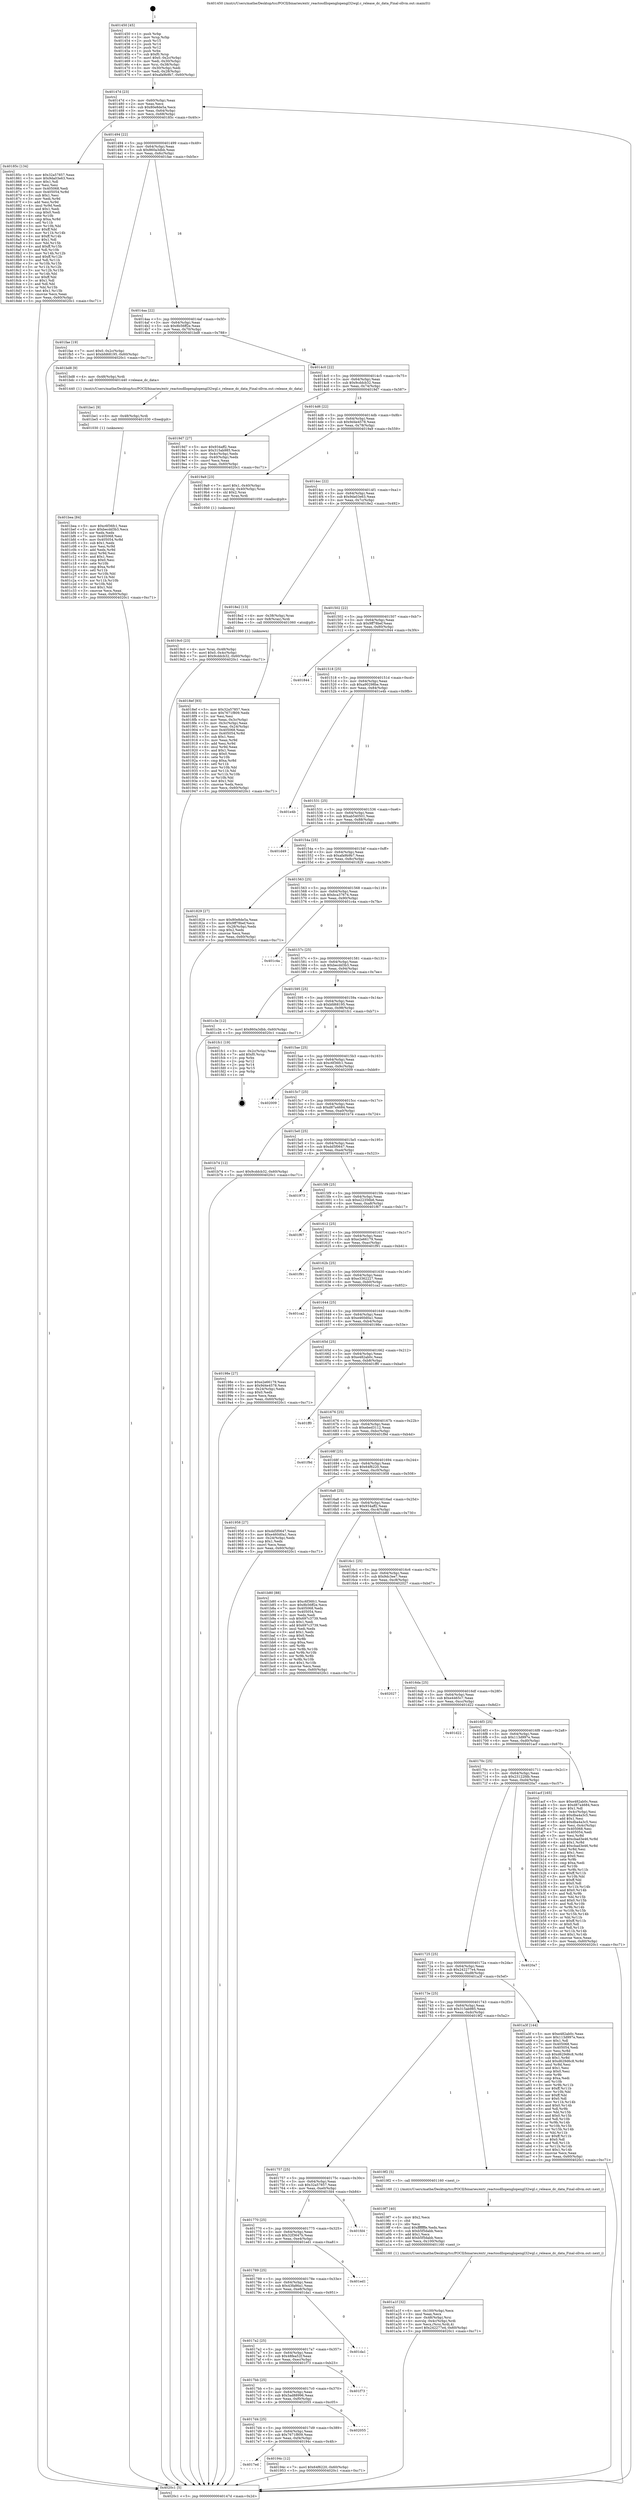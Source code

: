 digraph "0x401450" {
  label = "0x401450 (/mnt/c/Users/mathe/Desktop/tcc/POCII/binaries/extr_reactosdllopenglopengl32wgl.c_release_dc_data_Final-ollvm.out::main(0))"
  labelloc = "t"
  node[shape=record]

  Entry [label="",width=0.3,height=0.3,shape=circle,fillcolor=black,style=filled]
  "0x40147d" [label="{
     0x40147d [23]\l
     | [instrs]\l
     &nbsp;&nbsp;0x40147d \<+3\>: mov -0x60(%rbp),%eax\l
     &nbsp;&nbsp;0x401480 \<+2\>: mov %eax,%ecx\l
     &nbsp;&nbsp;0x401482 \<+6\>: sub $0x80e8de5a,%ecx\l
     &nbsp;&nbsp;0x401488 \<+3\>: mov %eax,-0x64(%rbp)\l
     &nbsp;&nbsp;0x40148b \<+3\>: mov %ecx,-0x68(%rbp)\l
     &nbsp;&nbsp;0x40148e \<+6\>: je 000000000040185c \<main+0x40c\>\l
  }"]
  "0x40185c" [label="{
     0x40185c [134]\l
     | [instrs]\l
     &nbsp;&nbsp;0x40185c \<+5\>: mov $0x32a57857,%eax\l
     &nbsp;&nbsp;0x401861 \<+5\>: mov $0x9da03e63,%ecx\l
     &nbsp;&nbsp;0x401866 \<+2\>: mov $0x1,%dl\l
     &nbsp;&nbsp;0x401868 \<+2\>: xor %esi,%esi\l
     &nbsp;&nbsp;0x40186a \<+7\>: mov 0x405068,%edi\l
     &nbsp;&nbsp;0x401871 \<+8\>: mov 0x405054,%r8d\l
     &nbsp;&nbsp;0x401879 \<+3\>: sub $0x1,%esi\l
     &nbsp;&nbsp;0x40187c \<+3\>: mov %edi,%r9d\l
     &nbsp;&nbsp;0x40187f \<+3\>: add %esi,%r9d\l
     &nbsp;&nbsp;0x401882 \<+4\>: imul %r9d,%edi\l
     &nbsp;&nbsp;0x401886 \<+3\>: and $0x1,%edi\l
     &nbsp;&nbsp;0x401889 \<+3\>: cmp $0x0,%edi\l
     &nbsp;&nbsp;0x40188c \<+4\>: sete %r10b\l
     &nbsp;&nbsp;0x401890 \<+4\>: cmp $0xa,%r8d\l
     &nbsp;&nbsp;0x401894 \<+4\>: setl %r11b\l
     &nbsp;&nbsp;0x401898 \<+3\>: mov %r10b,%bl\l
     &nbsp;&nbsp;0x40189b \<+3\>: xor $0xff,%bl\l
     &nbsp;&nbsp;0x40189e \<+3\>: mov %r11b,%r14b\l
     &nbsp;&nbsp;0x4018a1 \<+4\>: xor $0xff,%r14b\l
     &nbsp;&nbsp;0x4018a5 \<+3\>: xor $0x1,%dl\l
     &nbsp;&nbsp;0x4018a8 \<+3\>: mov %bl,%r15b\l
     &nbsp;&nbsp;0x4018ab \<+4\>: and $0xff,%r15b\l
     &nbsp;&nbsp;0x4018af \<+3\>: and %dl,%r10b\l
     &nbsp;&nbsp;0x4018b2 \<+3\>: mov %r14b,%r12b\l
     &nbsp;&nbsp;0x4018b5 \<+4\>: and $0xff,%r12b\l
     &nbsp;&nbsp;0x4018b9 \<+3\>: and %dl,%r11b\l
     &nbsp;&nbsp;0x4018bc \<+3\>: or %r10b,%r15b\l
     &nbsp;&nbsp;0x4018bf \<+3\>: or %r11b,%r12b\l
     &nbsp;&nbsp;0x4018c2 \<+3\>: xor %r12b,%r15b\l
     &nbsp;&nbsp;0x4018c5 \<+3\>: or %r14b,%bl\l
     &nbsp;&nbsp;0x4018c8 \<+3\>: xor $0xff,%bl\l
     &nbsp;&nbsp;0x4018cb \<+3\>: or $0x1,%dl\l
     &nbsp;&nbsp;0x4018ce \<+2\>: and %dl,%bl\l
     &nbsp;&nbsp;0x4018d0 \<+3\>: or %bl,%r15b\l
     &nbsp;&nbsp;0x4018d3 \<+4\>: test $0x1,%r15b\l
     &nbsp;&nbsp;0x4018d7 \<+3\>: cmovne %ecx,%eax\l
     &nbsp;&nbsp;0x4018da \<+3\>: mov %eax,-0x60(%rbp)\l
     &nbsp;&nbsp;0x4018dd \<+5\>: jmp 00000000004020c1 \<main+0xc71\>\l
  }"]
  "0x401494" [label="{
     0x401494 [22]\l
     | [instrs]\l
     &nbsp;&nbsp;0x401494 \<+5\>: jmp 0000000000401499 \<main+0x49\>\l
     &nbsp;&nbsp;0x401499 \<+3\>: mov -0x64(%rbp),%eax\l
     &nbsp;&nbsp;0x40149c \<+5\>: sub $0x860a3dbb,%eax\l
     &nbsp;&nbsp;0x4014a1 \<+3\>: mov %eax,-0x6c(%rbp)\l
     &nbsp;&nbsp;0x4014a4 \<+6\>: je 0000000000401fae \<main+0xb5e\>\l
  }"]
  Exit [label="",width=0.3,height=0.3,shape=circle,fillcolor=black,style=filled,peripheries=2]
  "0x401fae" [label="{
     0x401fae [19]\l
     | [instrs]\l
     &nbsp;&nbsp;0x401fae \<+7\>: movl $0x0,-0x2c(%rbp)\l
     &nbsp;&nbsp;0x401fb5 \<+7\>: movl $0xbfd68195,-0x60(%rbp)\l
     &nbsp;&nbsp;0x401fbc \<+5\>: jmp 00000000004020c1 \<main+0xc71\>\l
  }"]
  "0x4014aa" [label="{
     0x4014aa [22]\l
     | [instrs]\l
     &nbsp;&nbsp;0x4014aa \<+5\>: jmp 00000000004014af \<main+0x5f\>\l
     &nbsp;&nbsp;0x4014af \<+3\>: mov -0x64(%rbp),%eax\l
     &nbsp;&nbsp;0x4014b2 \<+5\>: sub $0x8b56ff2e,%eax\l
     &nbsp;&nbsp;0x4014b7 \<+3\>: mov %eax,-0x70(%rbp)\l
     &nbsp;&nbsp;0x4014ba \<+6\>: je 0000000000401bd8 \<main+0x788\>\l
  }"]
  "0x401bea" [label="{
     0x401bea [84]\l
     | [instrs]\l
     &nbsp;&nbsp;0x401bea \<+5\>: mov $0xc6f36fc1,%eax\l
     &nbsp;&nbsp;0x401bef \<+5\>: mov $0xbecdd3b3,%ecx\l
     &nbsp;&nbsp;0x401bf4 \<+2\>: xor %edx,%edx\l
     &nbsp;&nbsp;0x401bf6 \<+7\>: mov 0x405068,%esi\l
     &nbsp;&nbsp;0x401bfd \<+8\>: mov 0x405054,%r8d\l
     &nbsp;&nbsp;0x401c05 \<+3\>: sub $0x1,%edx\l
     &nbsp;&nbsp;0x401c08 \<+3\>: mov %esi,%r9d\l
     &nbsp;&nbsp;0x401c0b \<+3\>: add %edx,%r9d\l
     &nbsp;&nbsp;0x401c0e \<+4\>: imul %r9d,%esi\l
     &nbsp;&nbsp;0x401c12 \<+3\>: and $0x1,%esi\l
     &nbsp;&nbsp;0x401c15 \<+3\>: cmp $0x0,%esi\l
     &nbsp;&nbsp;0x401c18 \<+4\>: sete %r10b\l
     &nbsp;&nbsp;0x401c1c \<+4\>: cmp $0xa,%r8d\l
     &nbsp;&nbsp;0x401c20 \<+4\>: setl %r11b\l
     &nbsp;&nbsp;0x401c24 \<+3\>: mov %r10b,%bl\l
     &nbsp;&nbsp;0x401c27 \<+3\>: and %r11b,%bl\l
     &nbsp;&nbsp;0x401c2a \<+3\>: xor %r11b,%r10b\l
     &nbsp;&nbsp;0x401c2d \<+3\>: or %r10b,%bl\l
     &nbsp;&nbsp;0x401c30 \<+3\>: test $0x1,%bl\l
     &nbsp;&nbsp;0x401c33 \<+3\>: cmovne %ecx,%eax\l
     &nbsp;&nbsp;0x401c36 \<+3\>: mov %eax,-0x60(%rbp)\l
     &nbsp;&nbsp;0x401c39 \<+5\>: jmp 00000000004020c1 \<main+0xc71\>\l
  }"]
  "0x401bd8" [label="{
     0x401bd8 [9]\l
     | [instrs]\l
     &nbsp;&nbsp;0x401bd8 \<+4\>: mov -0x48(%rbp),%rdi\l
     &nbsp;&nbsp;0x401bdc \<+5\>: call 0000000000401440 \<release_dc_data\>\l
     | [calls]\l
     &nbsp;&nbsp;0x401440 \{1\} (/mnt/c/Users/mathe/Desktop/tcc/POCII/binaries/extr_reactosdllopenglopengl32wgl.c_release_dc_data_Final-ollvm.out::release_dc_data)\l
  }"]
  "0x4014c0" [label="{
     0x4014c0 [22]\l
     | [instrs]\l
     &nbsp;&nbsp;0x4014c0 \<+5\>: jmp 00000000004014c5 \<main+0x75\>\l
     &nbsp;&nbsp;0x4014c5 \<+3\>: mov -0x64(%rbp),%eax\l
     &nbsp;&nbsp;0x4014c8 \<+5\>: sub $0x9cddcb32,%eax\l
     &nbsp;&nbsp;0x4014cd \<+3\>: mov %eax,-0x74(%rbp)\l
     &nbsp;&nbsp;0x4014d0 \<+6\>: je 00000000004019d7 \<main+0x587\>\l
  }"]
  "0x401be1" [label="{
     0x401be1 [9]\l
     | [instrs]\l
     &nbsp;&nbsp;0x401be1 \<+4\>: mov -0x48(%rbp),%rdi\l
     &nbsp;&nbsp;0x401be5 \<+5\>: call 0000000000401030 \<free@plt\>\l
     | [calls]\l
     &nbsp;&nbsp;0x401030 \{1\} (unknown)\l
  }"]
  "0x4019d7" [label="{
     0x4019d7 [27]\l
     | [instrs]\l
     &nbsp;&nbsp;0x4019d7 \<+5\>: mov $0x934aff2,%eax\l
     &nbsp;&nbsp;0x4019dc \<+5\>: mov $0x315ab985,%ecx\l
     &nbsp;&nbsp;0x4019e1 \<+3\>: mov -0x4c(%rbp),%edx\l
     &nbsp;&nbsp;0x4019e4 \<+3\>: cmp -0x40(%rbp),%edx\l
     &nbsp;&nbsp;0x4019e7 \<+3\>: cmovl %ecx,%eax\l
     &nbsp;&nbsp;0x4019ea \<+3\>: mov %eax,-0x60(%rbp)\l
     &nbsp;&nbsp;0x4019ed \<+5\>: jmp 00000000004020c1 \<main+0xc71\>\l
  }"]
  "0x4014d6" [label="{
     0x4014d6 [22]\l
     | [instrs]\l
     &nbsp;&nbsp;0x4014d6 \<+5\>: jmp 00000000004014db \<main+0x8b\>\l
     &nbsp;&nbsp;0x4014db \<+3\>: mov -0x64(%rbp),%eax\l
     &nbsp;&nbsp;0x4014de \<+5\>: sub $0x9d4e4578,%eax\l
     &nbsp;&nbsp;0x4014e3 \<+3\>: mov %eax,-0x78(%rbp)\l
     &nbsp;&nbsp;0x4014e6 \<+6\>: je 00000000004019a9 \<main+0x559\>\l
  }"]
  "0x401a1f" [label="{
     0x401a1f [32]\l
     | [instrs]\l
     &nbsp;&nbsp;0x401a1f \<+6\>: mov -0x100(%rbp),%ecx\l
     &nbsp;&nbsp;0x401a25 \<+3\>: imul %eax,%ecx\l
     &nbsp;&nbsp;0x401a28 \<+4\>: mov -0x48(%rbp),%rsi\l
     &nbsp;&nbsp;0x401a2c \<+4\>: movslq -0x4c(%rbp),%rdi\l
     &nbsp;&nbsp;0x401a30 \<+3\>: mov %ecx,(%rsi,%rdi,4)\l
     &nbsp;&nbsp;0x401a33 \<+7\>: movl $0x242277e4,-0x60(%rbp)\l
     &nbsp;&nbsp;0x401a3a \<+5\>: jmp 00000000004020c1 \<main+0xc71\>\l
  }"]
  "0x4019a9" [label="{
     0x4019a9 [23]\l
     | [instrs]\l
     &nbsp;&nbsp;0x4019a9 \<+7\>: movl $0x1,-0x40(%rbp)\l
     &nbsp;&nbsp;0x4019b0 \<+4\>: movslq -0x40(%rbp),%rax\l
     &nbsp;&nbsp;0x4019b4 \<+4\>: shl $0x2,%rax\l
     &nbsp;&nbsp;0x4019b8 \<+3\>: mov %rax,%rdi\l
     &nbsp;&nbsp;0x4019bb \<+5\>: call 0000000000401050 \<malloc@plt\>\l
     | [calls]\l
     &nbsp;&nbsp;0x401050 \{1\} (unknown)\l
  }"]
  "0x4014ec" [label="{
     0x4014ec [22]\l
     | [instrs]\l
     &nbsp;&nbsp;0x4014ec \<+5\>: jmp 00000000004014f1 \<main+0xa1\>\l
     &nbsp;&nbsp;0x4014f1 \<+3\>: mov -0x64(%rbp),%eax\l
     &nbsp;&nbsp;0x4014f4 \<+5\>: sub $0x9da03e63,%eax\l
     &nbsp;&nbsp;0x4014f9 \<+3\>: mov %eax,-0x7c(%rbp)\l
     &nbsp;&nbsp;0x4014fc \<+6\>: je 00000000004018e2 \<main+0x492\>\l
  }"]
  "0x4019f7" [label="{
     0x4019f7 [40]\l
     | [instrs]\l
     &nbsp;&nbsp;0x4019f7 \<+5\>: mov $0x2,%ecx\l
     &nbsp;&nbsp;0x4019fc \<+1\>: cltd\l
     &nbsp;&nbsp;0x4019fd \<+2\>: idiv %ecx\l
     &nbsp;&nbsp;0x4019ff \<+6\>: imul $0xfffffffe,%edx,%ecx\l
     &nbsp;&nbsp;0x401a05 \<+6\>: sub $0xb5f5dabb,%ecx\l
     &nbsp;&nbsp;0x401a0b \<+3\>: add $0x1,%ecx\l
     &nbsp;&nbsp;0x401a0e \<+6\>: add $0xb5f5dabb,%ecx\l
     &nbsp;&nbsp;0x401a14 \<+6\>: mov %ecx,-0x100(%rbp)\l
     &nbsp;&nbsp;0x401a1a \<+5\>: call 0000000000401160 \<next_i\>\l
     | [calls]\l
     &nbsp;&nbsp;0x401160 \{1\} (/mnt/c/Users/mathe/Desktop/tcc/POCII/binaries/extr_reactosdllopenglopengl32wgl.c_release_dc_data_Final-ollvm.out::next_i)\l
  }"]
  "0x4018e2" [label="{
     0x4018e2 [13]\l
     | [instrs]\l
     &nbsp;&nbsp;0x4018e2 \<+4\>: mov -0x38(%rbp),%rax\l
     &nbsp;&nbsp;0x4018e6 \<+4\>: mov 0x8(%rax),%rdi\l
     &nbsp;&nbsp;0x4018ea \<+5\>: call 0000000000401060 \<atoi@plt\>\l
     | [calls]\l
     &nbsp;&nbsp;0x401060 \{1\} (unknown)\l
  }"]
  "0x401502" [label="{
     0x401502 [22]\l
     | [instrs]\l
     &nbsp;&nbsp;0x401502 \<+5\>: jmp 0000000000401507 \<main+0xb7\>\l
     &nbsp;&nbsp;0x401507 \<+3\>: mov -0x64(%rbp),%eax\l
     &nbsp;&nbsp;0x40150a \<+5\>: sub $0x9ff78bef,%eax\l
     &nbsp;&nbsp;0x40150f \<+3\>: mov %eax,-0x80(%rbp)\l
     &nbsp;&nbsp;0x401512 \<+6\>: je 0000000000401844 \<main+0x3f4\>\l
  }"]
  "0x4019c0" [label="{
     0x4019c0 [23]\l
     | [instrs]\l
     &nbsp;&nbsp;0x4019c0 \<+4\>: mov %rax,-0x48(%rbp)\l
     &nbsp;&nbsp;0x4019c4 \<+7\>: movl $0x0,-0x4c(%rbp)\l
     &nbsp;&nbsp;0x4019cb \<+7\>: movl $0x9cddcb32,-0x60(%rbp)\l
     &nbsp;&nbsp;0x4019d2 \<+5\>: jmp 00000000004020c1 \<main+0xc71\>\l
  }"]
  "0x401844" [label="{
     0x401844\l
  }", style=dashed]
  "0x401518" [label="{
     0x401518 [25]\l
     | [instrs]\l
     &nbsp;&nbsp;0x401518 \<+5\>: jmp 000000000040151d \<main+0xcd\>\l
     &nbsp;&nbsp;0x40151d \<+3\>: mov -0x64(%rbp),%eax\l
     &nbsp;&nbsp;0x401520 \<+5\>: sub $0xa90298be,%eax\l
     &nbsp;&nbsp;0x401525 \<+6\>: mov %eax,-0x84(%rbp)\l
     &nbsp;&nbsp;0x40152b \<+6\>: je 0000000000401e4b \<main+0x9fb\>\l
  }"]
  "0x4017ed" [label="{
     0x4017ed\l
  }", style=dashed]
  "0x401e4b" [label="{
     0x401e4b\l
  }", style=dashed]
  "0x401531" [label="{
     0x401531 [25]\l
     | [instrs]\l
     &nbsp;&nbsp;0x401531 \<+5\>: jmp 0000000000401536 \<main+0xe6\>\l
     &nbsp;&nbsp;0x401536 \<+3\>: mov -0x64(%rbp),%eax\l
     &nbsp;&nbsp;0x401539 \<+5\>: sub $0xab540501,%eax\l
     &nbsp;&nbsp;0x40153e \<+6\>: mov %eax,-0x88(%rbp)\l
     &nbsp;&nbsp;0x401544 \<+6\>: je 0000000000401d49 \<main+0x8f9\>\l
  }"]
  "0x40194c" [label="{
     0x40194c [12]\l
     | [instrs]\l
     &nbsp;&nbsp;0x40194c \<+7\>: movl $0x64f6220,-0x60(%rbp)\l
     &nbsp;&nbsp;0x401953 \<+5\>: jmp 00000000004020c1 \<main+0xc71\>\l
  }"]
  "0x401d49" [label="{
     0x401d49\l
  }", style=dashed]
  "0x40154a" [label="{
     0x40154a [25]\l
     | [instrs]\l
     &nbsp;&nbsp;0x40154a \<+5\>: jmp 000000000040154f \<main+0xff\>\l
     &nbsp;&nbsp;0x40154f \<+3\>: mov -0x64(%rbp),%eax\l
     &nbsp;&nbsp;0x401552 \<+5\>: sub $0xafa9b9b7,%eax\l
     &nbsp;&nbsp;0x401557 \<+6\>: mov %eax,-0x8c(%rbp)\l
     &nbsp;&nbsp;0x40155d \<+6\>: je 0000000000401829 \<main+0x3d9\>\l
  }"]
  "0x4017d4" [label="{
     0x4017d4 [25]\l
     | [instrs]\l
     &nbsp;&nbsp;0x4017d4 \<+5\>: jmp 00000000004017d9 \<main+0x389\>\l
     &nbsp;&nbsp;0x4017d9 \<+3\>: mov -0x64(%rbp),%eax\l
     &nbsp;&nbsp;0x4017dc \<+5\>: sub $0x7671f809,%eax\l
     &nbsp;&nbsp;0x4017e1 \<+6\>: mov %eax,-0xf4(%rbp)\l
     &nbsp;&nbsp;0x4017e7 \<+6\>: je 000000000040194c \<main+0x4fc\>\l
  }"]
  "0x401829" [label="{
     0x401829 [27]\l
     | [instrs]\l
     &nbsp;&nbsp;0x401829 \<+5\>: mov $0x80e8de5a,%eax\l
     &nbsp;&nbsp;0x40182e \<+5\>: mov $0x9ff78bef,%ecx\l
     &nbsp;&nbsp;0x401833 \<+3\>: mov -0x28(%rbp),%edx\l
     &nbsp;&nbsp;0x401836 \<+3\>: cmp $0x2,%edx\l
     &nbsp;&nbsp;0x401839 \<+3\>: cmovne %ecx,%eax\l
     &nbsp;&nbsp;0x40183c \<+3\>: mov %eax,-0x60(%rbp)\l
     &nbsp;&nbsp;0x40183f \<+5\>: jmp 00000000004020c1 \<main+0xc71\>\l
  }"]
  "0x401563" [label="{
     0x401563 [25]\l
     | [instrs]\l
     &nbsp;&nbsp;0x401563 \<+5\>: jmp 0000000000401568 \<main+0x118\>\l
     &nbsp;&nbsp;0x401568 \<+3\>: mov -0x64(%rbp),%eax\l
     &nbsp;&nbsp;0x40156b \<+5\>: sub $0xbca37674,%eax\l
     &nbsp;&nbsp;0x401570 \<+6\>: mov %eax,-0x90(%rbp)\l
     &nbsp;&nbsp;0x401576 \<+6\>: je 0000000000401c4a \<main+0x7fa\>\l
  }"]
  "0x4020c1" [label="{
     0x4020c1 [5]\l
     | [instrs]\l
     &nbsp;&nbsp;0x4020c1 \<+5\>: jmp 000000000040147d \<main+0x2d\>\l
  }"]
  "0x401450" [label="{
     0x401450 [45]\l
     | [instrs]\l
     &nbsp;&nbsp;0x401450 \<+1\>: push %rbp\l
     &nbsp;&nbsp;0x401451 \<+3\>: mov %rsp,%rbp\l
     &nbsp;&nbsp;0x401454 \<+2\>: push %r15\l
     &nbsp;&nbsp;0x401456 \<+2\>: push %r14\l
     &nbsp;&nbsp;0x401458 \<+2\>: push %r12\l
     &nbsp;&nbsp;0x40145a \<+1\>: push %rbx\l
     &nbsp;&nbsp;0x40145b \<+7\>: sub $0xf0,%rsp\l
     &nbsp;&nbsp;0x401462 \<+7\>: movl $0x0,-0x2c(%rbp)\l
     &nbsp;&nbsp;0x401469 \<+3\>: mov %edi,-0x30(%rbp)\l
     &nbsp;&nbsp;0x40146c \<+4\>: mov %rsi,-0x38(%rbp)\l
     &nbsp;&nbsp;0x401470 \<+3\>: mov -0x30(%rbp),%edi\l
     &nbsp;&nbsp;0x401473 \<+3\>: mov %edi,-0x28(%rbp)\l
     &nbsp;&nbsp;0x401476 \<+7\>: movl $0xafa9b9b7,-0x60(%rbp)\l
  }"]
  "0x4018ef" [label="{
     0x4018ef [93]\l
     | [instrs]\l
     &nbsp;&nbsp;0x4018ef \<+5\>: mov $0x32a57857,%ecx\l
     &nbsp;&nbsp;0x4018f4 \<+5\>: mov $0x7671f809,%edx\l
     &nbsp;&nbsp;0x4018f9 \<+2\>: xor %esi,%esi\l
     &nbsp;&nbsp;0x4018fb \<+3\>: mov %eax,-0x3c(%rbp)\l
     &nbsp;&nbsp;0x4018fe \<+3\>: mov -0x3c(%rbp),%eax\l
     &nbsp;&nbsp;0x401901 \<+3\>: mov %eax,-0x24(%rbp)\l
     &nbsp;&nbsp;0x401904 \<+7\>: mov 0x405068,%eax\l
     &nbsp;&nbsp;0x40190b \<+8\>: mov 0x405054,%r8d\l
     &nbsp;&nbsp;0x401913 \<+3\>: sub $0x1,%esi\l
     &nbsp;&nbsp;0x401916 \<+3\>: mov %eax,%r9d\l
     &nbsp;&nbsp;0x401919 \<+3\>: add %esi,%r9d\l
     &nbsp;&nbsp;0x40191c \<+4\>: imul %r9d,%eax\l
     &nbsp;&nbsp;0x401920 \<+3\>: and $0x1,%eax\l
     &nbsp;&nbsp;0x401923 \<+3\>: cmp $0x0,%eax\l
     &nbsp;&nbsp;0x401926 \<+4\>: sete %r10b\l
     &nbsp;&nbsp;0x40192a \<+4\>: cmp $0xa,%r8d\l
     &nbsp;&nbsp;0x40192e \<+4\>: setl %r11b\l
     &nbsp;&nbsp;0x401932 \<+3\>: mov %r10b,%bl\l
     &nbsp;&nbsp;0x401935 \<+3\>: and %r11b,%bl\l
     &nbsp;&nbsp;0x401938 \<+3\>: xor %r11b,%r10b\l
     &nbsp;&nbsp;0x40193b \<+3\>: or %r10b,%bl\l
     &nbsp;&nbsp;0x40193e \<+3\>: test $0x1,%bl\l
     &nbsp;&nbsp;0x401941 \<+3\>: cmovne %edx,%ecx\l
     &nbsp;&nbsp;0x401944 \<+3\>: mov %ecx,-0x60(%rbp)\l
     &nbsp;&nbsp;0x401947 \<+5\>: jmp 00000000004020c1 \<main+0xc71\>\l
  }"]
  "0x402055" [label="{
     0x402055\l
  }", style=dashed]
  "0x401c4a" [label="{
     0x401c4a\l
  }", style=dashed]
  "0x40157c" [label="{
     0x40157c [25]\l
     | [instrs]\l
     &nbsp;&nbsp;0x40157c \<+5\>: jmp 0000000000401581 \<main+0x131\>\l
     &nbsp;&nbsp;0x401581 \<+3\>: mov -0x64(%rbp),%eax\l
     &nbsp;&nbsp;0x401584 \<+5\>: sub $0xbecdd3b3,%eax\l
     &nbsp;&nbsp;0x401589 \<+6\>: mov %eax,-0x94(%rbp)\l
     &nbsp;&nbsp;0x40158f \<+6\>: je 0000000000401c3e \<main+0x7ee\>\l
  }"]
  "0x4017bb" [label="{
     0x4017bb [25]\l
     | [instrs]\l
     &nbsp;&nbsp;0x4017bb \<+5\>: jmp 00000000004017c0 \<main+0x370\>\l
     &nbsp;&nbsp;0x4017c0 \<+3\>: mov -0x64(%rbp),%eax\l
     &nbsp;&nbsp;0x4017c3 \<+5\>: sub $0x5ad88996,%eax\l
     &nbsp;&nbsp;0x4017c8 \<+6\>: mov %eax,-0xf0(%rbp)\l
     &nbsp;&nbsp;0x4017ce \<+6\>: je 0000000000402055 \<main+0xc05\>\l
  }"]
  "0x401c3e" [label="{
     0x401c3e [12]\l
     | [instrs]\l
     &nbsp;&nbsp;0x401c3e \<+7\>: movl $0x860a3dbb,-0x60(%rbp)\l
     &nbsp;&nbsp;0x401c45 \<+5\>: jmp 00000000004020c1 \<main+0xc71\>\l
  }"]
  "0x401595" [label="{
     0x401595 [25]\l
     | [instrs]\l
     &nbsp;&nbsp;0x401595 \<+5\>: jmp 000000000040159a \<main+0x14a\>\l
     &nbsp;&nbsp;0x40159a \<+3\>: mov -0x64(%rbp),%eax\l
     &nbsp;&nbsp;0x40159d \<+5\>: sub $0xbfd68195,%eax\l
     &nbsp;&nbsp;0x4015a2 \<+6\>: mov %eax,-0x98(%rbp)\l
     &nbsp;&nbsp;0x4015a8 \<+6\>: je 0000000000401fc1 \<main+0xb71\>\l
  }"]
  "0x401f73" [label="{
     0x401f73\l
  }", style=dashed]
  "0x401fc1" [label="{
     0x401fc1 [19]\l
     | [instrs]\l
     &nbsp;&nbsp;0x401fc1 \<+3\>: mov -0x2c(%rbp),%eax\l
     &nbsp;&nbsp;0x401fc4 \<+7\>: add $0xf0,%rsp\l
     &nbsp;&nbsp;0x401fcb \<+1\>: pop %rbx\l
     &nbsp;&nbsp;0x401fcc \<+2\>: pop %r12\l
     &nbsp;&nbsp;0x401fce \<+2\>: pop %r14\l
     &nbsp;&nbsp;0x401fd0 \<+2\>: pop %r15\l
     &nbsp;&nbsp;0x401fd2 \<+1\>: pop %rbp\l
     &nbsp;&nbsp;0x401fd3 \<+1\>: ret\l
  }"]
  "0x4015ae" [label="{
     0x4015ae [25]\l
     | [instrs]\l
     &nbsp;&nbsp;0x4015ae \<+5\>: jmp 00000000004015b3 \<main+0x163\>\l
     &nbsp;&nbsp;0x4015b3 \<+3\>: mov -0x64(%rbp),%eax\l
     &nbsp;&nbsp;0x4015b6 \<+5\>: sub $0xc6f36fc1,%eax\l
     &nbsp;&nbsp;0x4015bb \<+6\>: mov %eax,-0x9c(%rbp)\l
     &nbsp;&nbsp;0x4015c1 \<+6\>: je 0000000000402009 \<main+0xbb9\>\l
  }"]
  "0x4017a2" [label="{
     0x4017a2 [25]\l
     | [instrs]\l
     &nbsp;&nbsp;0x4017a2 \<+5\>: jmp 00000000004017a7 \<main+0x357\>\l
     &nbsp;&nbsp;0x4017a7 \<+3\>: mov -0x64(%rbp),%eax\l
     &nbsp;&nbsp;0x4017aa \<+5\>: sub $0x48fea52f,%eax\l
     &nbsp;&nbsp;0x4017af \<+6\>: mov %eax,-0xec(%rbp)\l
     &nbsp;&nbsp;0x4017b5 \<+6\>: je 0000000000401f73 \<main+0xb23\>\l
  }"]
  "0x402009" [label="{
     0x402009\l
  }", style=dashed]
  "0x4015c7" [label="{
     0x4015c7 [25]\l
     | [instrs]\l
     &nbsp;&nbsp;0x4015c7 \<+5\>: jmp 00000000004015cc \<main+0x17c\>\l
     &nbsp;&nbsp;0x4015cc \<+3\>: mov -0x64(%rbp),%eax\l
     &nbsp;&nbsp;0x4015cf \<+5\>: sub $0xd87a4684,%eax\l
     &nbsp;&nbsp;0x4015d4 \<+6\>: mov %eax,-0xa0(%rbp)\l
     &nbsp;&nbsp;0x4015da \<+6\>: je 0000000000401b74 \<main+0x724\>\l
  }"]
  "0x401da1" [label="{
     0x401da1\l
  }", style=dashed]
  "0x401b74" [label="{
     0x401b74 [12]\l
     | [instrs]\l
     &nbsp;&nbsp;0x401b74 \<+7\>: movl $0x9cddcb32,-0x60(%rbp)\l
     &nbsp;&nbsp;0x401b7b \<+5\>: jmp 00000000004020c1 \<main+0xc71\>\l
  }"]
  "0x4015e0" [label="{
     0x4015e0 [25]\l
     | [instrs]\l
     &nbsp;&nbsp;0x4015e0 \<+5\>: jmp 00000000004015e5 \<main+0x195\>\l
     &nbsp;&nbsp;0x4015e5 \<+3\>: mov -0x64(%rbp),%eax\l
     &nbsp;&nbsp;0x4015e8 \<+5\>: sub $0xdd5f0647,%eax\l
     &nbsp;&nbsp;0x4015ed \<+6\>: mov %eax,-0xa4(%rbp)\l
     &nbsp;&nbsp;0x4015f3 \<+6\>: je 0000000000401973 \<main+0x523\>\l
  }"]
  "0x401789" [label="{
     0x401789 [25]\l
     | [instrs]\l
     &nbsp;&nbsp;0x401789 \<+5\>: jmp 000000000040178e \<main+0x33e\>\l
     &nbsp;&nbsp;0x40178e \<+3\>: mov -0x64(%rbp),%eax\l
     &nbsp;&nbsp;0x401791 \<+5\>: sub $0x43fa86a1,%eax\l
     &nbsp;&nbsp;0x401796 \<+6\>: mov %eax,-0xe8(%rbp)\l
     &nbsp;&nbsp;0x40179c \<+6\>: je 0000000000401da1 \<main+0x951\>\l
  }"]
  "0x401973" [label="{
     0x401973\l
  }", style=dashed]
  "0x4015f9" [label="{
     0x4015f9 [25]\l
     | [instrs]\l
     &nbsp;&nbsp;0x4015f9 \<+5\>: jmp 00000000004015fe \<main+0x1ae\>\l
     &nbsp;&nbsp;0x4015fe \<+3\>: mov -0x64(%rbp),%eax\l
     &nbsp;&nbsp;0x401601 \<+5\>: sub $0xe22356b6,%eax\l
     &nbsp;&nbsp;0x401606 \<+6\>: mov %eax,-0xa8(%rbp)\l
     &nbsp;&nbsp;0x40160c \<+6\>: je 0000000000401f67 \<main+0xb17\>\l
  }"]
  "0x401ed1" [label="{
     0x401ed1\l
  }", style=dashed]
  "0x401f67" [label="{
     0x401f67\l
  }", style=dashed]
  "0x401612" [label="{
     0x401612 [25]\l
     | [instrs]\l
     &nbsp;&nbsp;0x401612 \<+5\>: jmp 0000000000401617 \<main+0x1c7\>\l
     &nbsp;&nbsp;0x401617 \<+3\>: mov -0x64(%rbp),%eax\l
     &nbsp;&nbsp;0x40161a \<+5\>: sub $0xe2e66179,%eax\l
     &nbsp;&nbsp;0x40161f \<+6\>: mov %eax,-0xac(%rbp)\l
     &nbsp;&nbsp;0x401625 \<+6\>: je 0000000000401f91 \<main+0xb41\>\l
  }"]
  "0x401770" [label="{
     0x401770 [25]\l
     | [instrs]\l
     &nbsp;&nbsp;0x401770 \<+5\>: jmp 0000000000401775 \<main+0x325\>\l
     &nbsp;&nbsp;0x401775 \<+3\>: mov -0x64(%rbp),%eax\l
     &nbsp;&nbsp;0x401778 \<+5\>: sub $0x32f3647b,%eax\l
     &nbsp;&nbsp;0x40177d \<+6\>: mov %eax,-0xe4(%rbp)\l
     &nbsp;&nbsp;0x401783 \<+6\>: je 0000000000401ed1 \<main+0xa81\>\l
  }"]
  "0x401f91" [label="{
     0x401f91\l
  }", style=dashed]
  "0x40162b" [label="{
     0x40162b [25]\l
     | [instrs]\l
     &nbsp;&nbsp;0x40162b \<+5\>: jmp 0000000000401630 \<main+0x1e0\>\l
     &nbsp;&nbsp;0x401630 \<+3\>: mov -0x64(%rbp),%eax\l
     &nbsp;&nbsp;0x401633 \<+5\>: sub $0xe3362227,%eax\l
     &nbsp;&nbsp;0x401638 \<+6\>: mov %eax,-0xb0(%rbp)\l
     &nbsp;&nbsp;0x40163e \<+6\>: je 0000000000401ca2 \<main+0x852\>\l
  }"]
  "0x401fd4" [label="{
     0x401fd4\l
  }", style=dashed]
  "0x401ca2" [label="{
     0x401ca2\l
  }", style=dashed]
  "0x401644" [label="{
     0x401644 [25]\l
     | [instrs]\l
     &nbsp;&nbsp;0x401644 \<+5\>: jmp 0000000000401649 \<main+0x1f9\>\l
     &nbsp;&nbsp;0x401649 \<+3\>: mov -0x64(%rbp),%eax\l
     &nbsp;&nbsp;0x40164c \<+5\>: sub $0xe460d0a1,%eax\l
     &nbsp;&nbsp;0x401651 \<+6\>: mov %eax,-0xb4(%rbp)\l
     &nbsp;&nbsp;0x401657 \<+6\>: je 000000000040198e \<main+0x53e\>\l
  }"]
  "0x401757" [label="{
     0x401757 [25]\l
     | [instrs]\l
     &nbsp;&nbsp;0x401757 \<+5\>: jmp 000000000040175c \<main+0x30c\>\l
     &nbsp;&nbsp;0x40175c \<+3\>: mov -0x64(%rbp),%eax\l
     &nbsp;&nbsp;0x40175f \<+5\>: sub $0x32a57857,%eax\l
     &nbsp;&nbsp;0x401764 \<+6\>: mov %eax,-0xe0(%rbp)\l
     &nbsp;&nbsp;0x40176a \<+6\>: je 0000000000401fd4 \<main+0xb84\>\l
  }"]
  "0x40198e" [label="{
     0x40198e [27]\l
     | [instrs]\l
     &nbsp;&nbsp;0x40198e \<+5\>: mov $0xe2e66179,%eax\l
     &nbsp;&nbsp;0x401993 \<+5\>: mov $0x9d4e4578,%ecx\l
     &nbsp;&nbsp;0x401998 \<+3\>: mov -0x24(%rbp),%edx\l
     &nbsp;&nbsp;0x40199b \<+3\>: cmp $0x0,%edx\l
     &nbsp;&nbsp;0x40199e \<+3\>: cmove %ecx,%eax\l
     &nbsp;&nbsp;0x4019a1 \<+3\>: mov %eax,-0x60(%rbp)\l
     &nbsp;&nbsp;0x4019a4 \<+5\>: jmp 00000000004020c1 \<main+0xc71\>\l
  }"]
  "0x40165d" [label="{
     0x40165d [25]\l
     | [instrs]\l
     &nbsp;&nbsp;0x40165d \<+5\>: jmp 0000000000401662 \<main+0x212\>\l
     &nbsp;&nbsp;0x401662 \<+3\>: mov -0x64(%rbp),%eax\l
     &nbsp;&nbsp;0x401665 \<+5\>: sub $0xe482ab0c,%eax\l
     &nbsp;&nbsp;0x40166a \<+6\>: mov %eax,-0xb8(%rbp)\l
     &nbsp;&nbsp;0x401670 \<+6\>: je 0000000000401ff0 \<main+0xba0\>\l
  }"]
  "0x4019f2" [label="{
     0x4019f2 [5]\l
     | [instrs]\l
     &nbsp;&nbsp;0x4019f2 \<+5\>: call 0000000000401160 \<next_i\>\l
     | [calls]\l
     &nbsp;&nbsp;0x401160 \{1\} (/mnt/c/Users/mathe/Desktop/tcc/POCII/binaries/extr_reactosdllopenglopengl32wgl.c_release_dc_data_Final-ollvm.out::next_i)\l
  }"]
  "0x401ff0" [label="{
     0x401ff0\l
  }", style=dashed]
  "0x401676" [label="{
     0x401676 [25]\l
     | [instrs]\l
     &nbsp;&nbsp;0x401676 \<+5\>: jmp 000000000040167b \<main+0x22b\>\l
     &nbsp;&nbsp;0x40167b \<+3\>: mov -0x64(%rbp),%eax\l
     &nbsp;&nbsp;0x40167e \<+5\>: sub $0xebed3112,%eax\l
     &nbsp;&nbsp;0x401683 \<+6\>: mov %eax,-0xbc(%rbp)\l
     &nbsp;&nbsp;0x401689 \<+6\>: je 0000000000401f9d \<main+0xb4d\>\l
  }"]
  "0x40173e" [label="{
     0x40173e [25]\l
     | [instrs]\l
     &nbsp;&nbsp;0x40173e \<+5\>: jmp 0000000000401743 \<main+0x2f3\>\l
     &nbsp;&nbsp;0x401743 \<+3\>: mov -0x64(%rbp),%eax\l
     &nbsp;&nbsp;0x401746 \<+5\>: sub $0x315ab985,%eax\l
     &nbsp;&nbsp;0x40174b \<+6\>: mov %eax,-0xdc(%rbp)\l
     &nbsp;&nbsp;0x401751 \<+6\>: je 00000000004019f2 \<main+0x5a2\>\l
  }"]
  "0x401f9d" [label="{
     0x401f9d\l
  }", style=dashed]
  "0x40168f" [label="{
     0x40168f [25]\l
     | [instrs]\l
     &nbsp;&nbsp;0x40168f \<+5\>: jmp 0000000000401694 \<main+0x244\>\l
     &nbsp;&nbsp;0x401694 \<+3\>: mov -0x64(%rbp),%eax\l
     &nbsp;&nbsp;0x401697 \<+5\>: sub $0x64f6220,%eax\l
     &nbsp;&nbsp;0x40169c \<+6\>: mov %eax,-0xc0(%rbp)\l
     &nbsp;&nbsp;0x4016a2 \<+6\>: je 0000000000401958 \<main+0x508\>\l
  }"]
  "0x401a3f" [label="{
     0x401a3f [144]\l
     | [instrs]\l
     &nbsp;&nbsp;0x401a3f \<+5\>: mov $0xe482ab0c,%eax\l
     &nbsp;&nbsp;0x401a44 \<+5\>: mov $0x113d997e,%ecx\l
     &nbsp;&nbsp;0x401a49 \<+2\>: mov $0x1,%dl\l
     &nbsp;&nbsp;0x401a4b \<+7\>: mov 0x405068,%esi\l
     &nbsp;&nbsp;0x401a52 \<+7\>: mov 0x405054,%edi\l
     &nbsp;&nbsp;0x401a59 \<+3\>: mov %esi,%r8d\l
     &nbsp;&nbsp;0x401a5c \<+7\>: sub $0xd629d6c8,%r8d\l
     &nbsp;&nbsp;0x401a63 \<+4\>: sub $0x1,%r8d\l
     &nbsp;&nbsp;0x401a67 \<+7\>: add $0xd629d6c8,%r8d\l
     &nbsp;&nbsp;0x401a6e \<+4\>: imul %r8d,%esi\l
     &nbsp;&nbsp;0x401a72 \<+3\>: and $0x1,%esi\l
     &nbsp;&nbsp;0x401a75 \<+3\>: cmp $0x0,%esi\l
     &nbsp;&nbsp;0x401a78 \<+4\>: sete %r9b\l
     &nbsp;&nbsp;0x401a7c \<+3\>: cmp $0xa,%edi\l
     &nbsp;&nbsp;0x401a7f \<+4\>: setl %r10b\l
     &nbsp;&nbsp;0x401a83 \<+3\>: mov %r9b,%r11b\l
     &nbsp;&nbsp;0x401a86 \<+4\>: xor $0xff,%r11b\l
     &nbsp;&nbsp;0x401a8a \<+3\>: mov %r10b,%bl\l
     &nbsp;&nbsp;0x401a8d \<+3\>: xor $0xff,%bl\l
     &nbsp;&nbsp;0x401a90 \<+3\>: xor $0x0,%dl\l
     &nbsp;&nbsp;0x401a93 \<+3\>: mov %r11b,%r14b\l
     &nbsp;&nbsp;0x401a96 \<+4\>: and $0x0,%r14b\l
     &nbsp;&nbsp;0x401a9a \<+3\>: and %dl,%r9b\l
     &nbsp;&nbsp;0x401a9d \<+3\>: mov %bl,%r15b\l
     &nbsp;&nbsp;0x401aa0 \<+4\>: and $0x0,%r15b\l
     &nbsp;&nbsp;0x401aa4 \<+3\>: and %dl,%r10b\l
     &nbsp;&nbsp;0x401aa7 \<+3\>: or %r9b,%r14b\l
     &nbsp;&nbsp;0x401aaa \<+3\>: or %r10b,%r15b\l
     &nbsp;&nbsp;0x401aad \<+3\>: xor %r15b,%r14b\l
     &nbsp;&nbsp;0x401ab0 \<+3\>: or %bl,%r11b\l
     &nbsp;&nbsp;0x401ab3 \<+4\>: xor $0xff,%r11b\l
     &nbsp;&nbsp;0x401ab7 \<+3\>: or $0x0,%dl\l
     &nbsp;&nbsp;0x401aba \<+3\>: and %dl,%r11b\l
     &nbsp;&nbsp;0x401abd \<+3\>: or %r11b,%r14b\l
     &nbsp;&nbsp;0x401ac0 \<+4\>: test $0x1,%r14b\l
     &nbsp;&nbsp;0x401ac4 \<+3\>: cmovne %ecx,%eax\l
     &nbsp;&nbsp;0x401ac7 \<+3\>: mov %eax,-0x60(%rbp)\l
     &nbsp;&nbsp;0x401aca \<+5\>: jmp 00000000004020c1 \<main+0xc71\>\l
  }"]
  "0x401958" [label="{
     0x401958 [27]\l
     | [instrs]\l
     &nbsp;&nbsp;0x401958 \<+5\>: mov $0xdd5f0647,%eax\l
     &nbsp;&nbsp;0x40195d \<+5\>: mov $0xe460d0a1,%ecx\l
     &nbsp;&nbsp;0x401962 \<+3\>: mov -0x24(%rbp),%edx\l
     &nbsp;&nbsp;0x401965 \<+3\>: cmp $0x1,%edx\l
     &nbsp;&nbsp;0x401968 \<+3\>: cmovl %ecx,%eax\l
     &nbsp;&nbsp;0x40196b \<+3\>: mov %eax,-0x60(%rbp)\l
     &nbsp;&nbsp;0x40196e \<+5\>: jmp 00000000004020c1 \<main+0xc71\>\l
  }"]
  "0x4016a8" [label="{
     0x4016a8 [25]\l
     | [instrs]\l
     &nbsp;&nbsp;0x4016a8 \<+5\>: jmp 00000000004016ad \<main+0x25d\>\l
     &nbsp;&nbsp;0x4016ad \<+3\>: mov -0x64(%rbp),%eax\l
     &nbsp;&nbsp;0x4016b0 \<+5\>: sub $0x934aff2,%eax\l
     &nbsp;&nbsp;0x4016b5 \<+6\>: mov %eax,-0xc4(%rbp)\l
     &nbsp;&nbsp;0x4016bb \<+6\>: je 0000000000401b80 \<main+0x730\>\l
  }"]
  "0x401725" [label="{
     0x401725 [25]\l
     | [instrs]\l
     &nbsp;&nbsp;0x401725 \<+5\>: jmp 000000000040172a \<main+0x2da\>\l
     &nbsp;&nbsp;0x40172a \<+3\>: mov -0x64(%rbp),%eax\l
     &nbsp;&nbsp;0x40172d \<+5\>: sub $0x242277e4,%eax\l
     &nbsp;&nbsp;0x401732 \<+6\>: mov %eax,-0xd8(%rbp)\l
     &nbsp;&nbsp;0x401738 \<+6\>: je 0000000000401a3f \<main+0x5ef\>\l
  }"]
  "0x401b80" [label="{
     0x401b80 [88]\l
     | [instrs]\l
     &nbsp;&nbsp;0x401b80 \<+5\>: mov $0xc6f36fc1,%eax\l
     &nbsp;&nbsp;0x401b85 \<+5\>: mov $0x8b56ff2e,%ecx\l
     &nbsp;&nbsp;0x401b8a \<+7\>: mov 0x405068,%edx\l
     &nbsp;&nbsp;0x401b91 \<+7\>: mov 0x405054,%esi\l
     &nbsp;&nbsp;0x401b98 \<+2\>: mov %edx,%edi\l
     &nbsp;&nbsp;0x401b9a \<+6\>: sub $0x697c3739,%edi\l
     &nbsp;&nbsp;0x401ba0 \<+3\>: sub $0x1,%edi\l
     &nbsp;&nbsp;0x401ba3 \<+6\>: add $0x697c3739,%edi\l
     &nbsp;&nbsp;0x401ba9 \<+3\>: imul %edi,%edx\l
     &nbsp;&nbsp;0x401bac \<+3\>: and $0x1,%edx\l
     &nbsp;&nbsp;0x401baf \<+3\>: cmp $0x0,%edx\l
     &nbsp;&nbsp;0x401bb2 \<+4\>: sete %r8b\l
     &nbsp;&nbsp;0x401bb6 \<+3\>: cmp $0xa,%esi\l
     &nbsp;&nbsp;0x401bb9 \<+4\>: setl %r9b\l
     &nbsp;&nbsp;0x401bbd \<+3\>: mov %r8b,%r10b\l
     &nbsp;&nbsp;0x401bc0 \<+3\>: and %r9b,%r10b\l
     &nbsp;&nbsp;0x401bc3 \<+3\>: xor %r9b,%r8b\l
     &nbsp;&nbsp;0x401bc6 \<+3\>: or %r8b,%r10b\l
     &nbsp;&nbsp;0x401bc9 \<+4\>: test $0x1,%r10b\l
     &nbsp;&nbsp;0x401bcd \<+3\>: cmovne %ecx,%eax\l
     &nbsp;&nbsp;0x401bd0 \<+3\>: mov %eax,-0x60(%rbp)\l
     &nbsp;&nbsp;0x401bd3 \<+5\>: jmp 00000000004020c1 \<main+0xc71\>\l
  }"]
  "0x4016c1" [label="{
     0x4016c1 [25]\l
     | [instrs]\l
     &nbsp;&nbsp;0x4016c1 \<+5\>: jmp 00000000004016c6 \<main+0x276\>\l
     &nbsp;&nbsp;0x4016c6 \<+3\>: mov -0x64(%rbp),%eax\l
     &nbsp;&nbsp;0x4016c9 \<+5\>: sub $0x9dc3ee7,%eax\l
     &nbsp;&nbsp;0x4016ce \<+6\>: mov %eax,-0xc8(%rbp)\l
     &nbsp;&nbsp;0x4016d4 \<+6\>: je 0000000000402027 \<main+0xbd7\>\l
  }"]
  "0x4020a7" [label="{
     0x4020a7\l
  }", style=dashed]
  "0x402027" [label="{
     0x402027\l
  }", style=dashed]
  "0x4016da" [label="{
     0x4016da [25]\l
     | [instrs]\l
     &nbsp;&nbsp;0x4016da \<+5\>: jmp 00000000004016df \<main+0x28f\>\l
     &nbsp;&nbsp;0x4016df \<+3\>: mov -0x64(%rbp),%eax\l
     &nbsp;&nbsp;0x4016e2 \<+5\>: sub $0xe4465c7,%eax\l
     &nbsp;&nbsp;0x4016e7 \<+6\>: mov %eax,-0xcc(%rbp)\l
     &nbsp;&nbsp;0x4016ed \<+6\>: je 0000000000401d22 \<main+0x8d2\>\l
  }"]
  "0x40170c" [label="{
     0x40170c [25]\l
     | [instrs]\l
     &nbsp;&nbsp;0x40170c \<+5\>: jmp 0000000000401711 \<main+0x2c1\>\l
     &nbsp;&nbsp;0x401711 \<+3\>: mov -0x64(%rbp),%eax\l
     &nbsp;&nbsp;0x401714 \<+5\>: sub $0x23122fdb,%eax\l
     &nbsp;&nbsp;0x401719 \<+6\>: mov %eax,-0xd4(%rbp)\l
     &nbsp;&nbsp;0x40171f \<+6\>: je 00000000004020a7 \<main+0xc57\>\l
  }"]
  "0x401d22" [label="{
     0x401d22\l
  }", style=dashed]
  "0x4016f3" [label="{
     0x4016f3 [25]\l
     | [instrs]\l
     &nbsp;&nbsp;0x4016f3 \<+5\>: jmp 00000000004016f8 \<main+0x2a8\>\l
     &nbsp;&nbsp;0x4016f8 \<+3\>: mov -0x64(%rbp),%eax\l
     &nbsp;&nbsp;0x4016fb \<+5\>: sub $0x113d997e,%eax\l
     &nbsp;&nbsp;0x401700 \<+6\>: mov %eax,-0xd0(%rbp)\l
     &nbsp;&nbsp;0x401706 \<+6\>: je 0000000000401acf \<main+0x67f\>\l
  }"]
  "0x401acf" [label="{
     0x401acf [165]\l
     | [instrs]\l
     &nbsp;&nbsp;0x401acf \<+5\>: mov $0xe482ab0c,%eax\l
     &nbsp;&nbsp;0x401ad4 \<+5\>: mov $0xd87a4684,%ecx\l
     &nbsp;&nbsp;0x401ad9 \<+2\>: mov $0x1,%dl\l
     &nbsp;&nbsp;0x401adb \<+3\>: mov -0x4c(%rbp),%esi\l
     &nbsp;&nbsp;0x401ade \<+6\>: sub $0xdba4a3c5,%esi\l
     &nbsp;&nbsp;0x401ae4 \<+3\>: add $0x1,%esi\l
     &nbsp;&nbsp;0x401ae7 \<+6\>: add $0xdba4a3c5,%esi\l
     &nbsp;&nbsp;0x401aed \<+3\>: mov %esi,-0x4c(%rbp)\l
     &nbsp;&nbsp;0x401af0 \<+7\>: mov 0x405068,%esi\l
     &nbsp;&nbsp;0x401af7 \<+7\>: mov 0x405054,%edi\l
     &nbsp;&nbsp;0x401afe \<+3\>: mov %esi,%r8d\l
     &nbsp;&nbsp;0x401b01 \<+7\>: sub $0xcbad3e46,%r8d\l
     &nbsp;&nbsp;0x401b08 \<+4\>: sub $0x1,%r8d\l
     &nbsp;&nbsp;0x401b0c \<+7\>: add $0xcbad3e46,%r8d\l
     &nbsp;&nbsp;0x401b13 \<+4\>: imul %r8d,%esi\l
     &nbsp;&nbsp;0x401b17 \<+3\>: and $0x1,%esi\l
     &nbsp;&nbsp;0x401b1a \<+3\>: cmp $0x0,%esi\l
     &nbsp;&nbsp;0x401b1d \<+4\>: sete %r9b\l
     &nbsp;&nbsp;0x401b21 \<+3\>: cmp $0xa,%edi\l
     &nbsp;&nbsp;0x401b24 \<+4\>: setl %r10b\l
     &nbsp;&nbsp;0x401b28 \<+3\>: mov %r9b,%r11b\l
     &nbsp;&nbsp;0x401b2b \<+4\>: xor $0xff,%r11b\l
     &nbsp;&nbsp;0x401b2f \<+3\>: mov %r10b,%bl\l
     &nbsp;&nbsp;0x401b32 \<+3\>: xor $0xff,%bl\l
     &nbsp;&nbsp;0x401b35 \<+3\>: xor $0x0,%dl\l
     &nbsp;&nbsp;0x401b38 \<+3\>: mov %r11b,%r14b\l
     &nbsp;&nbsp;0x401b3b \<+4\>: and $0x0,%r14b\l
     &nbsp;&nbsp;0x401b3f \<+3\>: and %dl,%r9b\l
     &nbsp;&nbsp;0x401b42 \<+3\>: mov %bl,%r15b\l
     &nbsp;&nbsp;0x401b45 \<+4\>: and $0x0,%r15b\l
     &nbsp;&nbsp;0x401b49 \<+3\>: and %dl,%r10b\l
     &nbsp;&nbsp;0x401b4c \<+3\>: or %r9b,%r14b\l
     &nbsp;&nbsp;0x401b4f \<+3\>: or %r10b,%r15b\l
     &nbsp;&nbsp;0x401b52 \<+3\>: xor %r15b,%r14b\l
     &nbsp;&nbsp;0x401b55 \<+3\>: or %bl,%r11b\l
     &nbsp;&nbsp;0x401b58 \<+4\>: xor $0xff,%r11b\l
     &nbsp;&nbsp;0x401b5c \<+3\>: or $0x0,%dl\l
     &nbsp;&nbsp;0x401b5f \<+3\>: and %dl,%r11b\l
     &nbsp;&nbsp;0x401b62 \<+3\>: or %r11b,%r14b\l
     &nbsp;&nbsp;0x401b65 \<+4\>: test $0x1,%r14b\l
     &nbsp;&nbsp;0x401b69 \<+3\>: cmovne %ecx,%eax\l
     &nbsp;&nbsp;0x401b6c \<+3\>: mov %eax,-0x60(%rbp)\l
     &nbsp;&nbsp;0x401b6f \<+5\>: jmp 00000000004020c1 \<main+0xc71\>\l
  }"]
  Entry -> "0x401450" [label=" 1"]
  "0x40147d" -> "0x40185c" [label=" 1"]
  "0x40147d" -> "0x401494" [label=" 17"]
  "0x401fc1" -> Exit [label=" 1"]
  "0x401494" -> "0x401fae" [label=" 1"]
  "0x401494" -> "0x4014aa" [label=" 16"]
  "0x401fae" -> "0x4020c1" [label=" 1"]
  "0x4014aa" -> "0x401bd8" [label=" 1"]
  "0x4014aa" -> "0x4014c0" [label=" 15"]
  "0x401c3e" -> "0x4020c1" [label=" 1"]
  "0x4014c0" -> "0x4019d7" [label=" 2"]
  "0x4014c0" -> "0x4014d6" [label=" 13"]
  "0x401bea" -> "0x4020c1" [label=" 1"]
  "0x4014d6" -> "0x4019a9" [label=" 1"]
  "0x4014d6" -> "0x4014ec" [label=" 12"]
  "0x401be1" -> "0x401bea" [label=" 1"]
  "0x4014ec" -> "0x4018e2" [label=" 1"]
  "0x4014ec" -> "0x401502" [label=" 11"]
  "0x401bd8" -> "0x401be1" [label=" 1"]
  "0x401502" -> "0x401844" [label=" 0"]
  "0x401502" -> "0x401518" [label=" 11"]
  "0x401b80" -> "0x4020c1" [label=" 1"]
  "0x401518" -> "0x401e4b" [label=" 0"]
  "0x401518" -> "0x401531" [label=" 11"]
  "0x401b74" -> "0x4020c1" [label=" 1"]
  "0x401531" -> "0x401d49" [label=" 0"]
  "0x401531" -> "0x40154a" [label=" 11"]
  "0x401acf" -> "0x4020c1" [label=" 1"]
  "0x40154a" -> "0x401829" [label=" 1"]
  "0x40154a" -> "0x401563" [label=" 10"]
  "0x401829" -> "0x4020c1" [label=" 1"]
  "0x401450" -> "0x40147d" [label=" 1"]
  "0x4020c1" -> "0x40147d" [label=" 17"]
  "0x40185c" -> "0x4020c1" [label=" 1"]
  "0x4018e2" -> "0x4018ef" [label=" 1"]
  "0x4018ef" -> "0x4020c1" [label=" 1"]
  "0x401a1f" -> "0x4020c1" [label=" 1"]
  "0x401563" -> "0x401c4a" [label=" 0"]
  "0x401563" -> "0x40157c" [label=" 10"]
  "0x4019f7" -> "0x401a1f" [label=" 1"]
  "0x40157c" -> "0x401c3e" [label=" 1"]
  "0x40157c" -> "0x401595" [label=" 9"]
  "0x4019d7" -> "0x4020c1" [label=" 2"]
  "0x401595" -> "0x401fc1" [label=" 1"]
  "0x401595" -> "0x4015ae" [label=" 8"]
  "0x4019c0" -> "0x4020c1" [label=" 1"]
  "0x4015ae" -> "0x402009" [label=" 0"]
  "0x4015ae" -> "0x4015c7" [label=" 8"]
  "0x40198e" -> "0x4020c1" [label=" 1"]
  "0x4015c7" -> "0x401b74" [label=" 1"]
  "0x4015c7" -> "0x4015e0" [label=" 7"]
  "0x401958" -> "0x4020c1" [label=" 1"]
  "0x4015e0" -> "0x401973" [label=" 0"]
  "0x4015e0" -> "0x4015f9" [label=" 7"]
  "0x4017d4" -> "0x4017ed" [label=" 0"]
  "0x4015f9" -> "0x401f67" [label=" 0"]
  "0x4015f9" -> "0x401612" [label=" 7"]
  "0x4017d4" -> "0x40194c" [label=" 1"]
  "0x401612" -> "0x401f91" [label=" 0"]
  "0x401612" -> "0x40162b" [label=" 7"]
  "0x4017bb" -> "0x4017d4" [label=" 1"]
  "0x40162b" -> "0x401ca2" [label=" 0"]
  "0x40162b" -> "0x401644" [label=" 7"]
  "0x4017bb" -> "0x402055" [label=" 0"]
  "0x401644" -> "0x40198e" [label=" 1"]
  "0x401644" -> "0x40165d" [label=" 6"]
  "0x4017a2" -> "0x4017bb" [label=" 1"]
  "0x40165d" -> "0x401ff0" [label=" 0"]
  "0x40165d" -> "0x401676" [label=" 6"]
  "0x4017a2" -> "0x401f73" [label=" 0"]
  "0x401676" -> "0x401f9d" [label=" 0"]
  "0x401676" -> "0x40168f" [label=" 6"]
  "0x401789" -> "0x4017a2" [label=" 1"]
  "0x40168f" -> "0x401958" [label=" 1"]
  "0x40168f" -> "0x4016a8" [label=" 5"]
  "0x401789" -> "0x401da1" [label=" 0"]
  "0x4016a8" -> "0x401b80" [label=" 1"]
  "0x4016a8" -> "0x4016c1" [label=" 4"]
  "0x401770" -> "0x401789" [label=" 1"]
  "0x4016c1" -> "0x402027" [label=" 0"]
  "0x4016c1" -> "0x4016da" [label=" 4"]
  "0x401770" -> "0x401ed1" [label=" 0"]
  "0x4016da" -> "0x401d22" [label=" 0"]
  "0x4016da" -> "0x4016f3" [label=" 4"]
  "0x401757" -> "0x401770" [label=" 1"]
  "0x4016f3" -> "0x401acf" [label=" 1"]
  "0x4016f3" -> "0x40170c" [label=" 3"]
  "0x401a3f" -> "0x4020c1" [label=" 1"]
  "0x40170c" -> "0x4020a7" [label=" 0"]
  "0x40170c" -> "0x401725" [label=" 3"]
  "0x40194c" -> "0x4020c1" [label=" 1"]
  "0x401725" -> "0x401a3f" [label=" 1"]
  "0x401725" -> "0x40173e" [label=" 2"]
  "0x4019a9" -> "0x4019c0" [label=" 1"]
  "0x40173e" -> "0x4019f2" [label=" 1"]
  "0x40173e" -> "0x401757" [label=" 1"]
  "0x4019f2" -> "0x4019f7" [label=" 1"]
  "0x401757" -> "0x401fd4" [label=" 0"]
}
